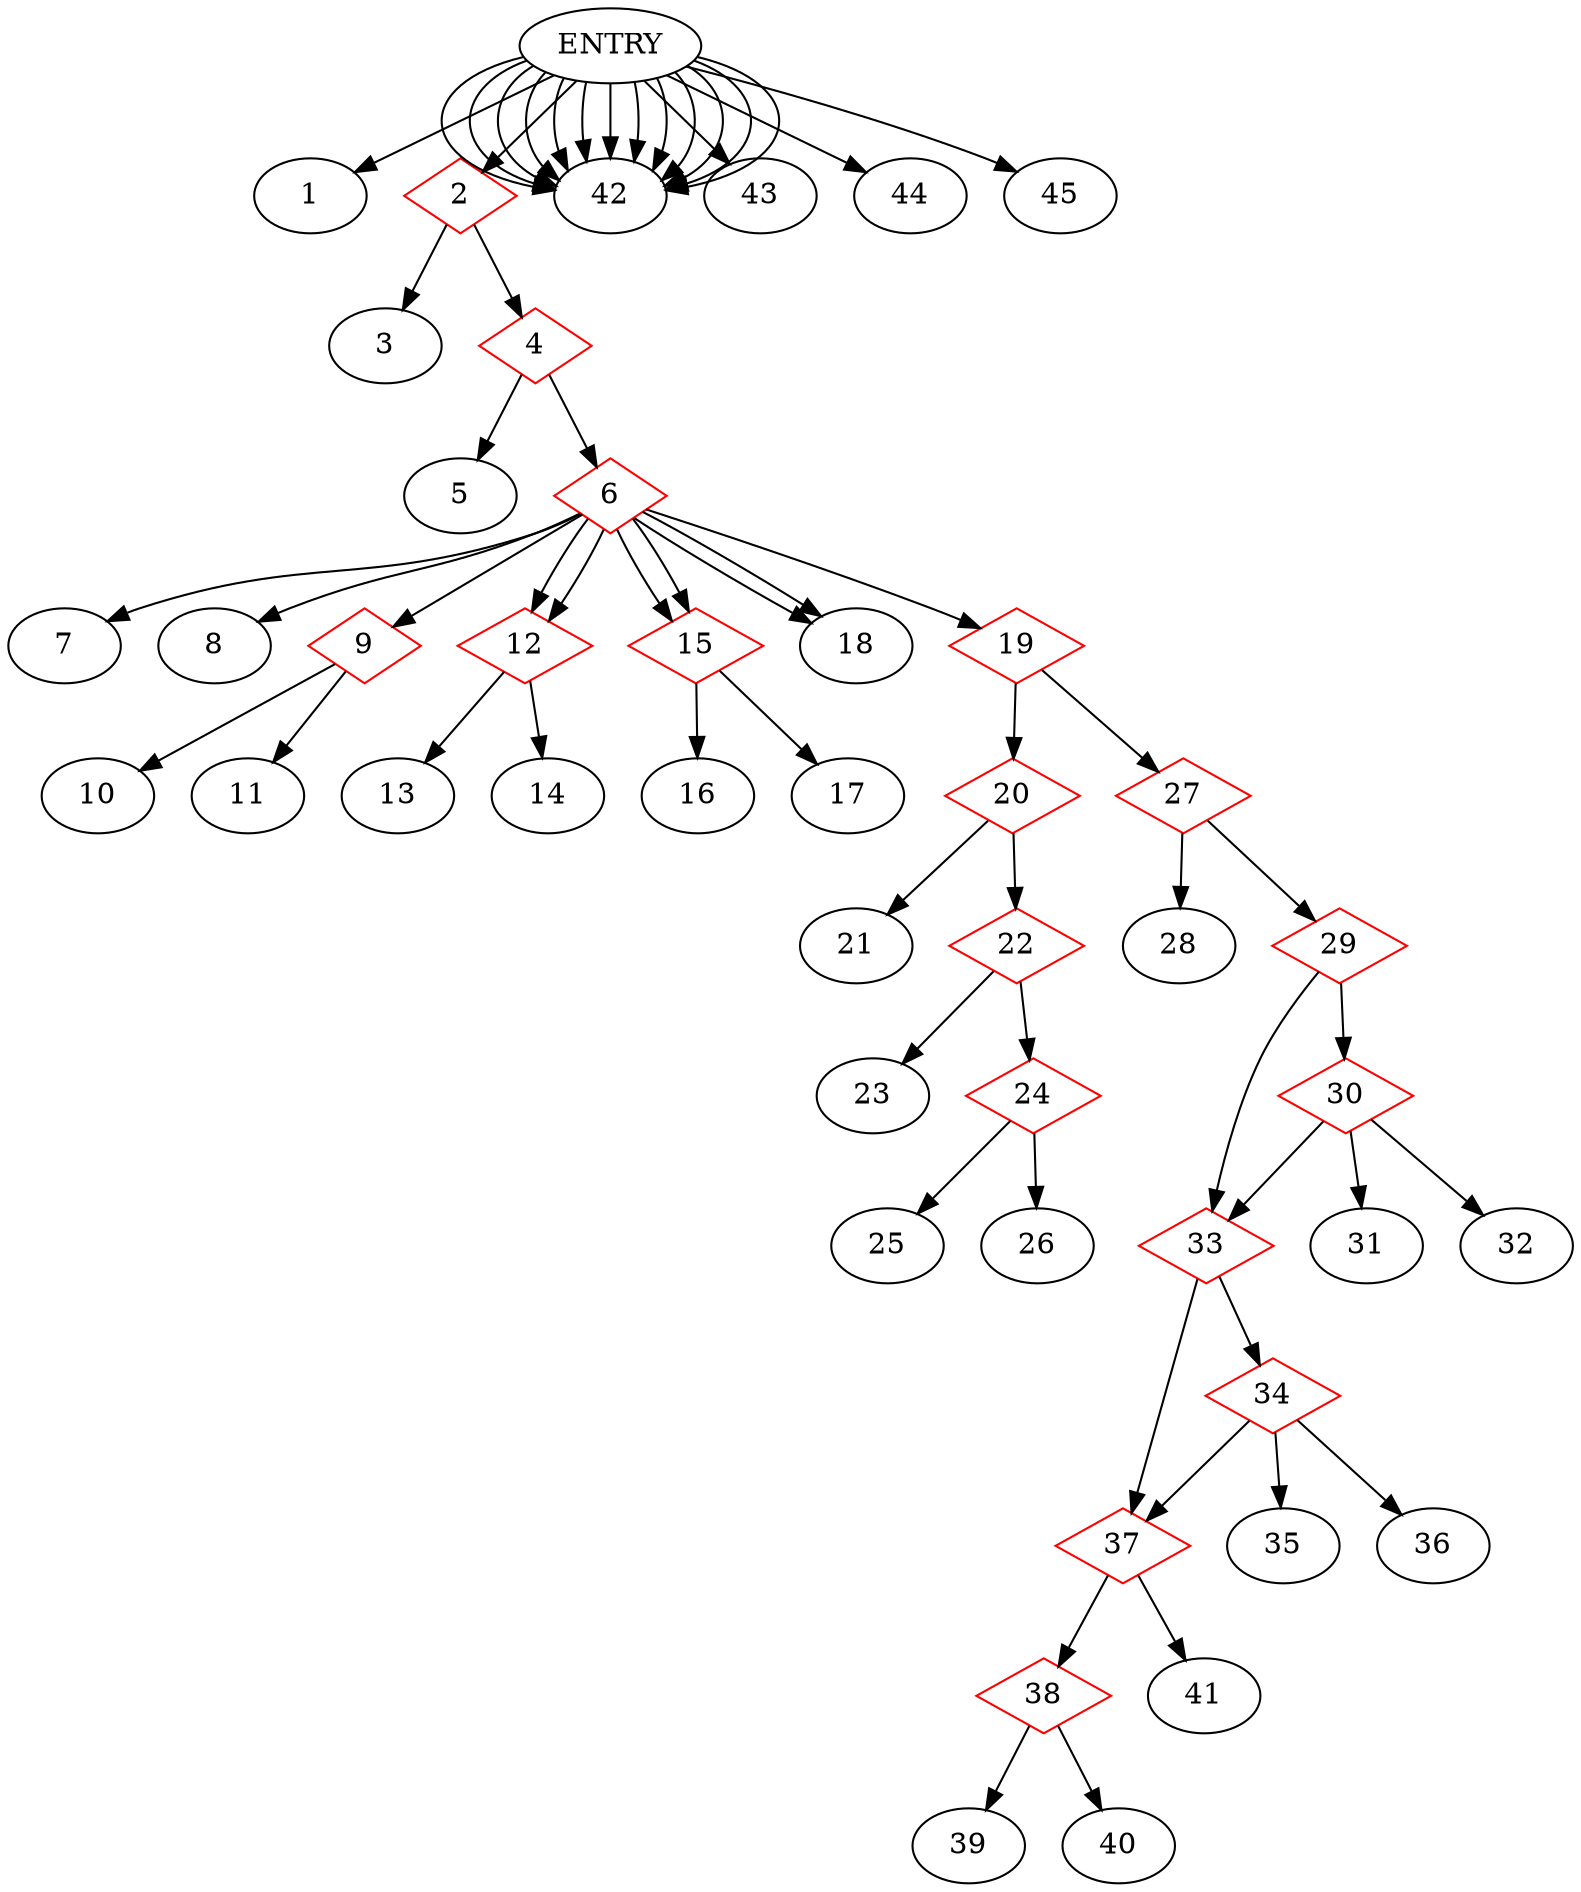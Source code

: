digraph CDG {
ENTRY -> 1
2 [shape=diamond, color=red]
ENTRY -> 2
2-> 3
4 [shape=diamond, color=red]
2-> 4
ENTRY -> 42
4-> 5
6 [shape=diamond, color=red]
4-> 6
ENTRY -> 42
6-> 7
6-> 8
ENTRY -> 42
9 [shape=diamond, color=red]
6-> 9
9-> 10
9-> 11
12 [shape=diamond, color=red]
6-> 12
12 [shape=diamond, color=red]
6-> 12
12-> 13
12-> 14
15 [shape=diamond, color=red]
6-> 15
15 [shape=diamond, color=red]
6-> 15
15-> 16
15-> 17
6-> 18
6-> 18
19 [shape=diamond, color=red]
6-> 19
20 [shape=diamond, color=red]
19-> 20
27 [shape=diamond, color=red]
19-> 27
20-> 21
22 [shape=diamond, color=red]
20-> 22
ENTRY -> 42
22-> 23
24 [shape=diamond, color=red]
22-> 24
ENTRY -> 42
24-> 25
24-> 26
ENTRY -> 42
ENTRY -> 42
27-> 28
29 [shape=diamond, color=red]
27-> 29
ENTRY -> 42
30 [shape=diamond, color=red]
29-> 30
33 [shape=diamond, color=red]
29-> 33
30-> 31
30-> 32
ENTRY -> 42
33 [shape=diamond, color=red]
30-> 33
34 [shape=diamond, color=red]
33-> 34
37 [shape=diamond, color=red]
33-> 37
34-> 35
34-> 36
ENTRY -> 42
37 [shape=diamond, color=red]
34-> 37
38 [shape=diamond, color=red]
37-> 38
37-> 41
38-> 39
38-> 40
ENTRY -> 42
ENTRY -> 42
ENTRY -> 42
ENTRY -> 43
ENTRY -> 44
ENTRY -> 45
}

